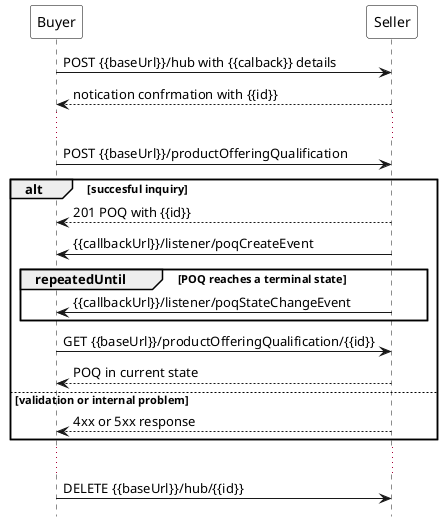 @startuml
hide footbox

hide footbox
skinparam {
    ParticipantBackgroundColor White
    ParticipantBorderColor Black
}

participant Buyer
participant Seller

Buyer -> Seller : POST {{baseUrl}}/hub with {{calback}} details
Seller --> Buyer: notication confrmation with {{id}}
...
Buyer -> Seller : POST {{baseUrl}}/productOfferingQualification

alt succesful inquiry
Seller --> Buyer : 201 POQ with {{id}} 
Seller -> Buyer:  {{callbackUrl}}/listener/poqCreateEvent

group repeatedUntil  [POQ reaches a terminal state]
    Seller -> Buyer: {{callbackUrl}}/listener/poqStateChangeEvent
end

Buyer -> Seller :   GET {{baseUrl}}/productOfferingQualification/{{id}}
return POQ in current state

else validation or internal problem

Seller --> Buyer : 4xx or 5xx response
end 
...
Buyer -> Seller : DELETE {{baseUrl}}/hub/{{id}} 

@enduml